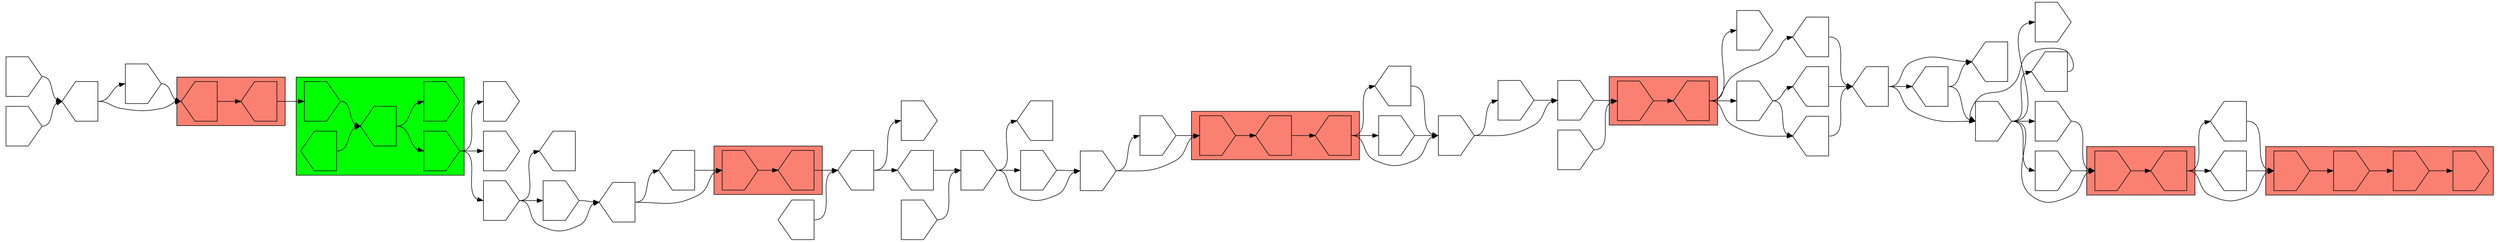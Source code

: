 digraph asm {
	rotate=90;
	edge [headport=n,tailport=s];
subgraph cluster_C694_8253 {
	694 [label="",height=1,width=1,shape=invhouse];
	8253 [label="",height=1,width=1,shape=house];
	style=filled;
	fillcolor=salmon;
}
subgraph cluster_C20613_10008_1044 {
	20613 [label="",height=1,width=1,shape=invhouse];
	10008 [label="",height=1,width=1,shape=house];
	1044 [label="",height=1,width=1,shape=house];
	style=filled;
	fillcolor=salmon;
}
subgraph cluster_C4068_7098 {
	4068 [label="",height=1,width=1,shape=invhouse];
	7098 [label="",height=1,width=1,shape=house];
	style=filled;
	fillcolor=salmon;
}
subgraph cluster_C5266_4284 {
	5266 [label="",height=1,width=1,shape=invhouse];
	4284 [label="",height=1,width=1,shape=house];
	style=filled;
	fillcolor=salmon;
}
subgraph cluster_C2103_6052_4606_13155 {
	2103 [label="",height=1,width=1,shape=invhouse];
	6052 [label="",height=1,width=1,shape=invhouse];
	4606 [label="",height=1,width=1,shape=invhouse];
	13155 [label="",height=1,width=1,shape=invhouse];
	style=filled;
	fillcolor=salmon;
}
subgraph cluster_R5822_14406_20383_4059_18662 {
	5822 [label="",height=1,width=1,shape=invhouse];
	14406 [label="",height=1,width=1,shape=house];
	20383 [label="",height=1,width=1,shape=house];
	4059 [label="",height=1,width=1,shape=invhouse];
	18662 [label="",height=1,width=1,shape=invhouse];
	style=filled;
	fillcolor=green;
}
subgraph cluster_C480_6031 {
	480 [label="",height=1,width=1,shape=house];
	6031 [label="",height=1,width=1,shape=house];
	style=filled;
	fillcolor=salmon;
}
	6206 [label="",height=1,width=1,shape=house];
	5444 [label="",height=1,width=1,shape=house];
	19952 [label="",height=1,width=1,shape=invhouse];
	857 [label="",height=1,width=1,shape=invhouse];
	6502 [label="",height=1,width=1,shape=invhouse];
	5675 [label="",height=1,width=1,shape=invhouse];
	4216 [label="",height=1,width=1,shape=invhouse];
	8661 [label="",height=1,width=1,shape=invhouse];
	9907 [label="",height=1,width=1,shape=house];
	777 [label="",height=1,width=1,shape=house];
	240 [label="",height=1,width=1,shape=invhouse];
	14131 [label="",height=1,width=1,shape=house];
	14158 [label="",height=1,width=1,shape=house];
	15806 [label="",height=1,width=1,shape=invhouse];
	18046 [label="",height=1,width=1,shape=invhouse];
	9791 [label="",height=1,width=1,shape=house];
	12691 [label="",height=1,width=1,shape=invhouse];
	15031 [label="",height=1,width=1,shape=house];
	11502 [label="",height=1,width=1,shape=house];
	12983 [label="",height=1,width=1,shape=house];
	16526 [label="",height=1,width=1,shape=house];
	16681 [label="",height=1,width=1,shape=invhouse];
	15297 [label="",height=1,width=1,shape=invhouse];
	12162 [label="",height=1,width=1,shape=invhouse];
	14379 [label="",height=1,width=1,shape=invhouse];
	17226 [label="",height=1,width=1,shape=house];
	14763 [label="",height=1,width=1,shape=invhouse];
	14744 [label="",height=1,width=1,shape=house];
	12647 [label="",height=1,width=1,shape=invhouse];
	8372 [label="",height=1,width=1,shape=invhouse];
	8262 [label="",height=1,width=1,shape=house];
	17240 [label="",height=1,width=1,shape=house];
	20037 [label="",height=1,width=1,shape=house];
	3213 [label="",height=1,width=1,shape=invhouse];
	15170 [label="",height=1,width=1,shape=invhouse];
	17902 [label="",height=1,width=1,shape=house];
	13759 [label="",height=1,width=1,shape=invhouse];
	14521 [label="",height=1,width=1,shape=invhouse];
	1737 [label="",height=1,width=1,shape=house];
	10169 [label="",height=1,width=1,shape=invhouse];
	13135 [label="",height=1,width=1,shape=invhouse];
	13147 [label="",height=1,width=1,shape=invhouse];
	694 -> 8253
	8253 -> 6206
	6206 -> 5444
	6206 -> 8372
	5444 -> 19952
	19952 -> 857
	19952 -> 14744
	19952 -> 14763
	857 -> 6502
	857 -> 20613
	6502 -> 20613
	20613 -> 10008
	10008 -> 1044
	1044 -> 5675
	1044 -> 14379
	1044 -> 17226
	5675 -> 4216
	5675 -> 12162
	4216 -> 4068
	4068 -> 7098
	7098 -> 8661
	7098 -> 9907
	7098 -> 16526
	7098 -> 16681
	8661 -> 9907
	8661 -> 12983
	9907 -> 777
	777 -> 240
	777 -> 11502
	777 -> 15031
	240 -> 5266
	240 -> 9791
	240 -> 12691
	240 -> 15806
	240 -> 18046
	5266 -> 4284
	4284 -> 2103
	4284 -> 14131
	4284 -> 14158
	2103 -> 6052
	6052 -> 4606
	4606 -> 13155
	14131 -> 2103
	14158 -> 2103
	15806 -> 5266
	18046 -> 5266
	9791 -> 240
	15031 -> 240
	15031 -> 11502
	12983 -> 777
	16526 -> 777
	15297 -> 4068
	12162 -> 4216
	14379 -> 5675
	17226 -> 5675
	14763 -> 857
	12647 -> 19952
	8262 -> 6206
	17240 -> 694
	20037 -> 694
	20037 -> 17240
	3213 -> 15170
	3213 -> 17902
	3213 -> 20037
	15170 -> 20037
	4059 -> 3213
	4059 -> 13759
	4059 -> 14521
	20383 -> 4059
	20383 -> 18662
	5822 -> 20383
	6031 -> 5822
	480 -> 6031
	1737 -> 480
	1737 -> 10169
	10169 -> 480
	13135 -> 1737
	13147 -> 1737
	14406 -> 20383
}